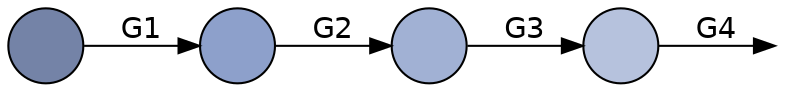 digraph {
  rankdir=LR;
  fontname=helvetica;
  // bgcolor=transparent;

  node[fontname=helvetica; label=""; style=filled; shape=circle];
  edge[fontname=helvetica];

  // Colors are people
  d1[fillcolor="#7483A7"];
  d2[fillcolor="#8DA0CB"];
  d3[fillcolor="#A1B1D4"];
  d4[fillcolor="#B6C2DD"];

  // Invisible last nodes
  dinv1[style=invis, width=0];

  d1 -> d2[label="G1"];
  d2 -> d3[label="G2"];
  d3 -> d4[label="G3"];
  d4 -> dinv1[label="G4"];
}
